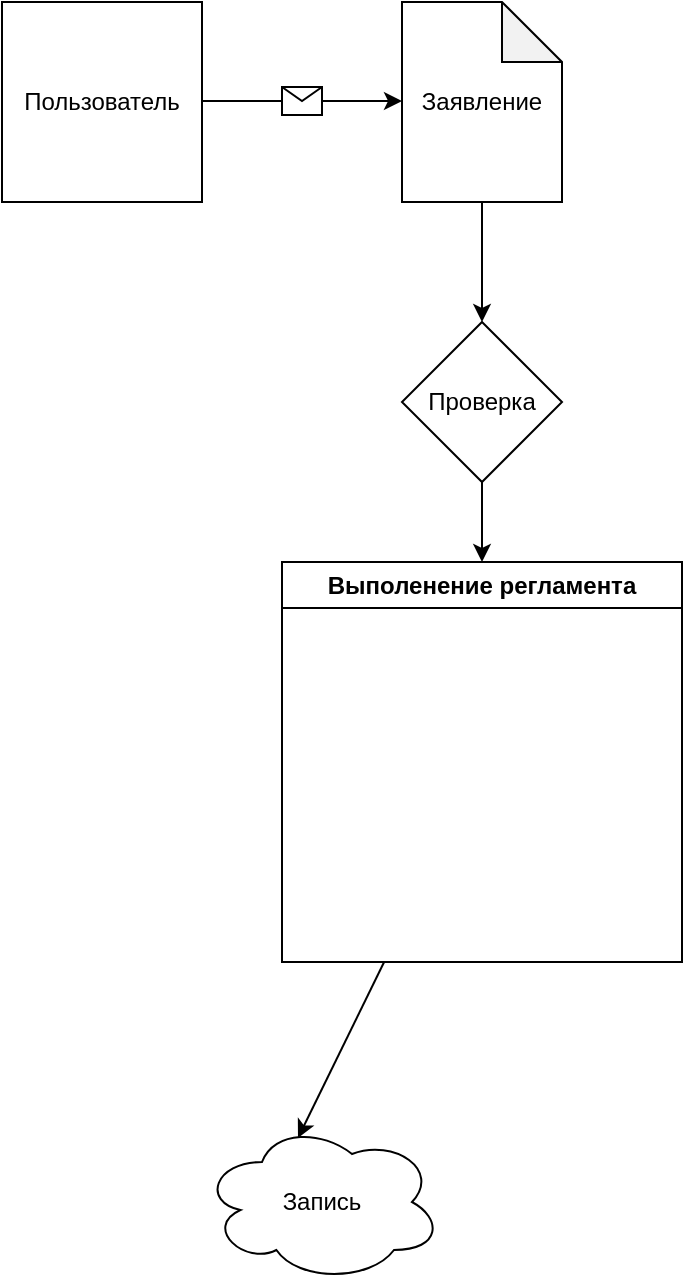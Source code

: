 <mxfile>
    <diagram id="kkWyRUItXFacjPdn3wBw" name="Page-1">
        <mxGraphModel dx="332" dy="914" grid="1" gridSize="10" guides="1" tooltips="1" connect="1" arrows="1" fold="1" page="1" pageScale="1" pageWidth="850" pageHeight="1100" math="0" shadow="0">
            <root>
                <mxCell id="0"/>
                <mxCell id="1" parent="0"/>
                <mxCell id="2" value="Пользователь" style="whiteSpace=wrap;html=1;aspect=fixed;" parent="1" vertex="1">
                    <mxGeometry x="130" y="220" width="100" height="100" as="geometry"/>
                </mxCell>
                <mxCell id="3" value="" style="endArrow=classic;html=1;" parent="1" edge="1">
                    <mxGeometry relative="1" as="geometry">
                        <mxPoint x="230" y="269.5" as="sourcePoint"/>
                        <mxPoint x="330" y="269.5" as="targetPoint"/>
                        <Array as="points">
                            <mxPoint x="300" y="269.5"/>
                        </Array>
                    </mxGeometry>
                </mxCell>
                <mxCell id="4" value="" style="shape=message;html=1;outlineConnect=0;" parent="3" vertex="1">
                    <mxGeometry width="20" height="14" relative="1" as="geometry">
                        <mxPoint x="-10" y="-7" as="offset"/>
                    </mxGeometry>
                </mxCell>
                <mxCell id="5" value="Заявление" style="shape=note;whiteSpace=wrap;html=1;backgroundOutline=1;darkOpacity=0.05;" parent="1" vertex="1">
                    <mxGeometry x="330" y="220" width="80" height="100" as="geometry"/>
                </mxCell>
                <mxCell id="6" value="Проверка" style="rhombus;whiteSpace=wrap;html=1;" parent="1" vertex="1">
                    <mxGeometry x="330" y="380" width="80" height="80" as="geometry"/>
                </mxCell>
                <mxCell id="7" value="" style="endArrow=classic;html=1;exitX=0.5;exitY=1;exitDx=0;exitDy=0;exitPerimeter=0;entryX=0.5;entryY=0;entryDx=0;entryDy=0;" parent="1" source="5" target="6" edge="1">
                    <mxGeometry width="50" height="50" relative="1" as="geometry">
                        <mxPoint x="560" y="490" as="sourcePoint"/>
                        <mxPoint x="610" y="440" as="targetPoint"/>
                    </mxGeometry>
                </mxCell>
                <mxCell id="11" style="edgeStyle=none;html=1;entryX=0.4;entryY=0.1;entryDx=0;entryDy=0;entryPerimeter=0;" parent="1" source="8" target="10" edge="1">
                    <mxGeometry relative="1" as="geometry"/>
                </mxCell>
                <mxCell id="8" value="Выполенение регламента" style="swimlane;whiteSpace=wrap;html=1;" parent="1" vertex="1">
                    <mxGeometry x="270" y="500" width="200" height="200" as="geometry"/>
                </mxCell>
                <mxCell id="9" value="" style="endArrow=classic;html=1;exitX=0.5;exitY=1;exitDx=0;exitDy=0;entryX=0.5;entryY=0;entryDx=0;entryDy=0;" parent="1" source="6" target="8" edge="1">
                    <mxGeometry width="50" height="50" relative="1" as="geometry">
                        <mxPoint x="560" y="490" as="sourcePoint"/>
                        <mxPoint x="610" y="440" as="targetPoint"/>
                    </mxGeometry>
                </mxCell>
                <mxCell id="10" value="Запись" style="ellipse;shape=cloud;whiteSpace=wrap;html=1;" parent="1" vertex="1">
                    <mxGeometry x="230" y="780" width="120" height="80" as="geometry"/>
                </mxCell>
            </root>
        </mxGraphModel>
    </diagram>
</mxfile>
